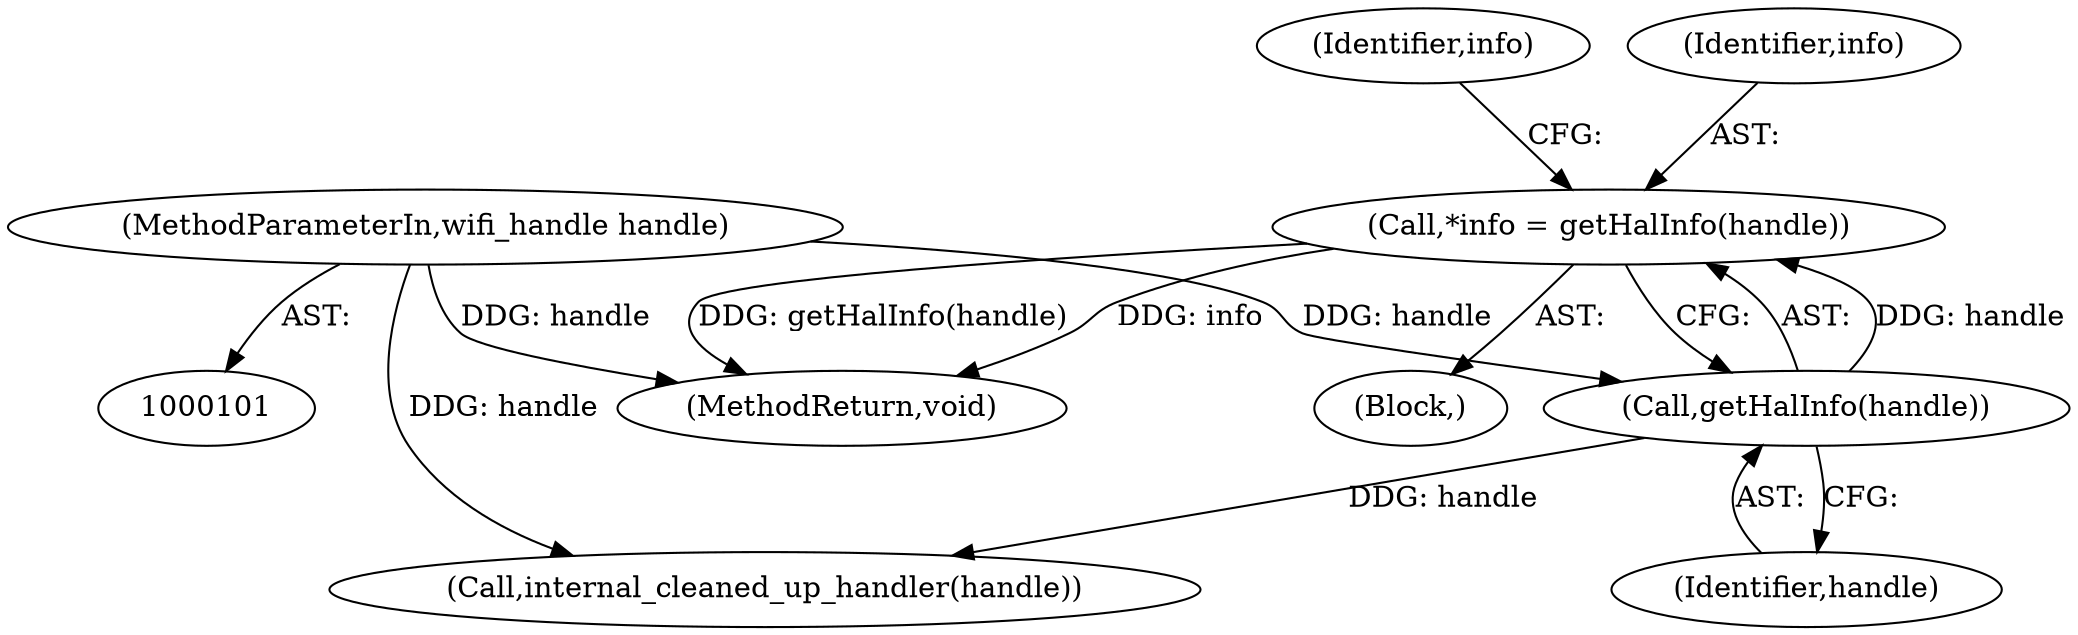 digraph "0_Android_2c5a4fac8bc8198f6a2635ede776f8de40a0c3e1@pointer" {
"1000106" [label="(Call,*info = getHalInfo(handle))"];
"1000108" [label="(Call,getHalInfo(handle))"];
"1000102" [label="(MethodParameterIn,wifi_handle handle)"];
"1000109" [label="(Identifier,handle)"];
"1000104" [label="(Block,)"];
"1000106" [label="(Call,*info = getHalInfo(handle))"];
"1000323" [label="(Call,internal_cleaned_up_handler(handle))"];
"1000108" [label="(Call,getHalInfo(handle))"];
"1000102" [label="(MethodParameterIn,wifi_handle handle)"];
"1000113" [label="(Identifier,info)"];
"1000325" [label="(MethodReturn,void)"];
"1000107" [label="(Identifier,info)"];
"1000106" -> "1000104"  [label="AST: "];
"1000106" -> "1000108"  [label="CFG: "];
"1000107" -> "1000106"  [label="AST: "];
"1000108" -> "1000106"  [label="AST: "];
"1000113" -> "1000106"  [label="CFG: "];
"1000106" -> "1000325"  [label="DDG: getHalInfo(handle)"];
"1000106" -> "1000325"  [label="DDG: info"];
"1000108" -> "1000106"  [label="DDG: handle"];
"1000108" -> "1000109"  [label="CFG: "];
"1000109" -> "1000108"  [label="AST: "];
"1000102" -> "1000108"  [label="DDG: handle"];
"1000108" -> "1000323"  [label="DDG: handle"];
"1000102" -> "1000101"  [label="AST: "];
"1000102" -> "1000325"  [label="DDG: handle"];
"1000102" -> "1000323"  [label="DDG: handle"];
}
